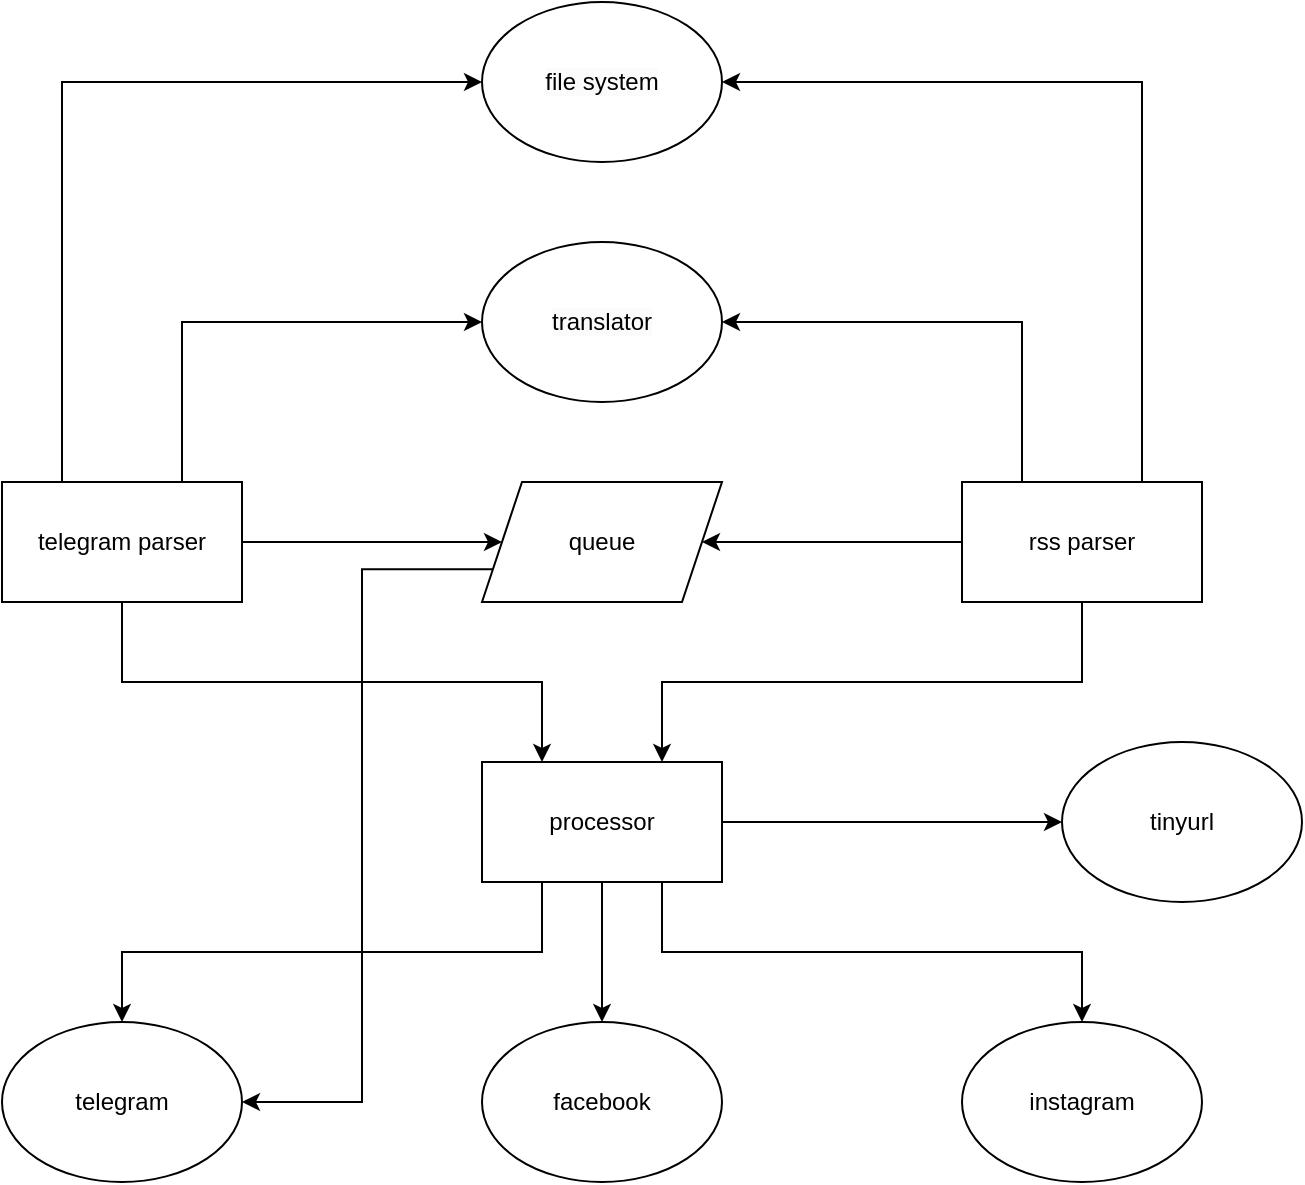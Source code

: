 <mxfile version="23.0.2" type="device">
  <diagram name="Страница — 1" id="65HQDKxReE2ANH29oVUL">
    <mxGraphModel dx="984" dy="574" grid="1" gridSize="10" guides="1" tooltips="1" connect="1" arrows="1" fold="1" page="1" pageScale="1" pageWidth="827" pageHeight="1169" math="0" shadow="0">
      <root>
        <mxCell id="0" />
        <mxCell id="1" parent="0" />
        <mxCell id="v6DdiJtf0vAYisckzw9l-20" style="edgeStyle=orthogonalEdgeStyle;rounded=0;orthogonalLoop=1;jettySize=auto;html=1;entryX=0.5;entryY=0;entryDx=0;entryDy=0;" parent="1" source="v6DdiJtf0vAYisckzw9l-1" target="v6DdiJtf0vAYisckzw9l-18" edge="1">
          <mxGeometry relative="1" as="geometry" />
        </mxCell>
        <mxCell id="v6DdiJtf0vAYisckzw9l-21" style="edgeStyle=orthogonalEdgeStyle;rounded=0;orthogonalLoop=1;jettySize=auto;html=1;exitX=0.25;exitY=1;exitDx=0;exitDy=0;entryX=0.5;entryY=0;entryDx=0;entryDy=0;" parent="1" source="v6DdiJtf0vAYisckzw9l-1" target="v6DdiJtf0vAYisckzw9l-17" edge="1">
          <mxGeometry relative="1" as="geometry" />
        </mxCell>
        <mxCell id="v6DdiJtf0vAYisckzw9l-22" style="edgeStyle=orthogonalEdgeStyle;rounded=0;orthogonalLoop=1;jettySize=auto;html=1;exitX=0.75;exitY=1;exitDx=0;exitDy=0;entryX=0.5;entryY=0;entryDx=0;entryDy=0;" parent="1" source="v6DdiJtf0vAYisckzw9l-1" target="v6DdiJtf0vAYisckzw9l-19" edge="1">
          <mxGeometry relative="1" as="geometry" />
        </mxCell>
        <mxCell id="zUi531dVNeRjrX9e0Pyc-2" style="edgeStyle=orthogonalEdgeStyle;rounded=0;orthogonalLoop=1;jettySize=auto;html=1;entryX=0;entryY=0.5;entryDx=0;entryDy=0;" edge="1" parent="1" source="v6DdiJtf0vAYisckzw9l-1" target="zUi531dVNeRjrX9e0Pyc-1">
          <mxGeometry relative="1" as="geometry" />
        </mxCell>
        <mxCell id="v6DdiJtf0vAYisckzw9l-1" value="processor" style="rounded=0;whiteSpace=wrap;html=1;" parent="1" vertex="1">
          <mxGeometry x="360" y="430" width="120" height="60" as="geometry" />
        </mxCell>
        <mxCell id="v6DdiJtf0vAYisckzw9l-12" style="edgeStyle=orthogonalEdgeStyle;rounded=0;orthogonalLoop=1;jettySize=auto;html=1;exitX=0.75;exitY=0;exitDx=0;exitDy=0;entryX=0;entryY=0.5;entryDx=0;entryDy=0;" parent="1" source="v6DdiJtf0vAYisckzw9l-2" target="v6DdiJtf0vAYisckzw9l-7" edge="1">
          <mxGeometry relative="1" as="geometry" />
        </mxCell>
        <mxCell id="v6DdiJtf0vAYisckzw9l-13" style="edgeStyle=orthogonalEdgeStyle;rounded=0;orthogonalLoop=1;jettySize=auto;html=1;exitX=0.25;exitY=0;exitDx=0;exitDy=0;entryX=0;entryY=0.5;entryDx=0;entryDy=0;" parent="1" source="v6DdiJtf0vAYisckzw9l-2" target="v6DdiJtf0vAYisckzw9l-8" edge="1">
          <mxGeometry relative="1" as="geometry" />
        </mxCell>
        <mxCell id="v6DdiJtf0vAYisckzw9l-15" style="edgeStyle=orthogonalEdgeStyle;rounded=0;orthogonalLoop=1;jettySize=auto;html=1;exitX=0.5;exitY=1;exitDx=0;exitDy=0;entryX=0.25;entryY=0;entryDx=0;entryDy=0;" parent="1" source="v6DdiJtf0vAYisckzw9l-2" target="v6DdiJtf0vAYisckzw9l-1" edge="1">
          <mxGeometry relative="1" as="geometry" />
        </mxCell>
        <mxCell id="v6DdiJtf0vAYisckzw9l-2" value="telegram parser" style="rounded=0;whiteSpace=wrap;html=1;" parent="1" vertex="1">
          <mxGeometry x="120" y="290" width="120" height="60" as="geometry" />
        </mxCell>
        <mxCell id="v6DdiJtf0vAYisckzw9l-11" style="edgeStyle=orthogonalEdgeStyle;rounded=0;orthogonalLoop=1;jettySize=auto;html=1;entryX=1;entryY=0.5;entryDx=0;entryDy=0;exitX=0.25;exitY=0;exitDx=0;exitDy=0;" parent="1" source="v6DdiJtf0vAYisckzw9l-3" target="v6DdiJtf0vAYisckzw9l-7" edge="1">
          <mxGeometry relative="1" as="geometry" />
        </mxCell>
        <mxCell id="v6DdiJtf0vAYisckzw9l-14" style="edgeStyle=orthogonalEdgeStyle;rounded=0;orthogonalLoop=1;jettySize=auto;html=1;exitX=0.75;exitY=0;exitDx=0;exitDy=0;entryX=1;entryY=0.5;entryDx=0;entryDy=0;" parent="1" source="v6DdiJtf0vAYisckzw9l-3" target="v6DdiJtf0vAYisckzw9l-8" edge="1">
          <mxGeometry relative="1" as="geometry" />
        </mxCell>
        <mxCell id="v6DdiJtf0vAYisckzw9l-16" style="edgeStyle=orthogonalEdgeStyle;rounded=0;orthogonalLoop=1;jettySize=auto;html=1;entryX=0.75;entryY=0;entryDx=0;entryDy=0;exitX=0.5;exitY=1;exitDx=0;exitDy=0;" parent="1" source="v6DdiJtf0vAYisckzw9l-3" target="v6DdiJtf0vAYisckzw9l-1" edge="1">
          <mxGeometry relative="1" as="geometry" />
        </mxCell>
        <mxCell id="v6DdiJtf0vAYisckzw9l-27" style="edgeStyle=orthogonalEdgeStyle;rounded=0;orthogonalLoop=1;jettySize=auto;html=1;entryX=1;entryY=0.5;entryDx=0;entryDy=0;" parent="1" source="v6DdiJtf0vAYisckzw9l-3" target="v6DdiJtf0vAYisckzw9l-23" edge="1">
          <mxGeometry relative="1" as="geometry" />
        </mxCell>
        <mxCell id="v6DdiJtf0vAYisckzw9l-3" value="rss parser" style="rounded=0;whiteSpace=wrap;html=1;" parent="1" vertex="1">
          <mxGeometry x="600" y="290" width="120" height="60" as="geometry" />
        </mxCell>
        <mxCell id="v6DdiJtf0vAYisckzw9l-7" value="&lt;meta charset=&quot;utf-8&quot;&gt;&lt;span style=&quot;color: rgb(0, 0, 0); font-family: Helvetica; font-size: 12px; font-style: normal; font-variant-ligatures: normal; font-variant-caps: normal; font-weight: 400; letter-spacing: normal; orphans: 2; text-align: center; text-indent: 0px; text-transform: none; widows: 2; word-spacing: 0px; -webkit-text-stroke-width: 0px; background-color: rgb(251, 251, 251); text-decoration-thickness: initial; text-decoration-style: initial; text-decoration-color: initial; float: none; display: inline !important;&quot;&gt;translator&lt;/span&gt;" style="ellipse;whiteSpace=wrap;html=1;" parent="1" vertex="1">
          <mxGeometry x="360" y="170" width="120" height="80" as="geometry" />
        </mxCell>
        <mxCell id="v6DdiJtf0vAYisckzw9l-8" value="&lt;span style=&quot;color: rgb(0, 0, 0); font-family: Helvetica; font-size: 12px; font-style: normal; font-variant-ligatures: normal; font-variant-caps: normal; font-weight: 400; letter-spacing: normal; orphans: 2; text-align: center; text-indent: 0px; text-transform: none; widows: 2; word-spacing: 0px; -webkit-text-stroke-width: 0px; background-color: rgb(251, 251, 251); text-decoration-thickness: initial; text-decoration-style: initial; text-decoration-color: initial; float: none; display: inline !important;&quot;&gt;file system&lt;/span&gt;" style="ellipse;whiteSpace=wrap;html=1;" parent="1" vertex="1">
          <mxGeometry x="360" y="50" width="120" height="80" as="geometry" />
        </mxCell>
        <mxCell id="v6DdiJtf0vAYisckzw9l-17" value="telegram" style="ellipse;whiteSpace=wrap;html=1;" parent="1" vertex="1">
          <mxGeometry x="120" y="560" width="120" height="80" as="geometry" />
        </mxCell>
        <mxCell id="v6DdiJtf0vAYisckzw9l-18" value="facebook" style="ellipse;whiteSpace=wrap;html=1;" parent="1" vertex="1">
          <mxGeometry x="360" y="560" width="120" height="80" as="geometry" />
        </mxCell>
        <mxCell id="v6DdiJtf0vAYisckzw9l-19" value="instagram" style="ellipse;whiteSpace=wrap;html=1;" parent="1" vertex="1">
          <mxGeometry x="600" y="560" width="120" height="80" as="geometry" />
        </mxCell>
        <mxCell id="zUi531dVNeRjrX9e0Pyc-3" style="edgeStyle=orthogonalEdgeStyle;rounded=0;orthogonalLoop=1;jettySize=auto;html=1;entryX=1;entryY=0.5;entryDx=0;entryDy=0;exitX=0;exitY=0.75;exitDx=0;exitDy=0;" edge="1" parent="1" source="v6DdiJtf0vAYisckzw9l-23" target="v6DdiJtf0vAYisckzw9l-17">
          <mxGeometry relative="1" as="geometry" />
        </mxCell>
        <mxCell id="v6DdiJtf0vAYisckzw9l-23" value="queue" style="shape=parallelogram;perimeter=parallelogramPerimeter;whiteSpace=wrap;html=1;fixedSize=1;" parent="1" vertex="1">
          <mxGeometry x="360" y="290" width="120" height="60" as="geometry" />
        </mxCell>
        <mxCell id="v6DdiJtf0vAYisckzw9l-26" style="edgeStyle=orthogonalEdgeStyle;rounded=0;orthogonalLoop=1;jettySize=auto;html=1;entryX=0;entryY=0.5;entryDx=0;entryDy=0;" parent="1" source="v6DdiJtf0vAYisckzw9l-2" target="v6DdiJtf0vAYisckzw9l-23" edge="1">
          <mxGeometry relative="1" as="geometry">
            <mxPoint x="330" y="320" as="targetPoint" />
          </mxGeometry>
        </mxCell>
        <mxCell id="zUi531dVNeRjrX9e0Pyc-1" value="tinyurl" style="ellipse;whiteSpace=wrap;html=1;" vertex="1" parent="1">
          <mxGeometry x="650" y="420" width="120" height="80" as="geometry" />
        </mxCell>
      </root>
    </mxGraphModel>
  </diagram>
</mxfile>
